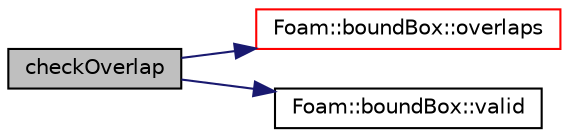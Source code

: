 digraph "checkOverlap"
{
  bgcolor="transparent";
  edge [fontname="Helvetica",fontsize="10",labelfontname="Helvetica",labelfontsize="10"];
  node [fontname="Helvetica",fontsize="10",shape=record];
  rankdir="LR";
  Node1 [label="checkOverlap",height=0.2,width=0.4,color="black", fillcolor="grey75", style="filled" fontcolor="black"];
  Node1 -> Node2 [color="midnightblue",fontsize="10",style="solid",fontname="Helvetica"];
  Node2 [label="Foam::boundBox::overlaps",height=0.2,width=0.4,color="red",URL="$classFoam_1_1boundBox.html#ad216562f0c5ce5c494f7dde03b8faec2",tooltip="Overlaps/touches boundingBox? "];
  Node1 -> Node3 [color="midnightblue",fontsize="10",style="solid",fontname="Helvetica"];
  Node3 [label="Foam::boundBox::valid",height=0.2,width=0.4,color="black",URL="$classFoam_1_1boundBox.html#a8d985300b138b6c5556ab17ed4df3b38",tooltip="Bounding box is non-inverted. "];
}
